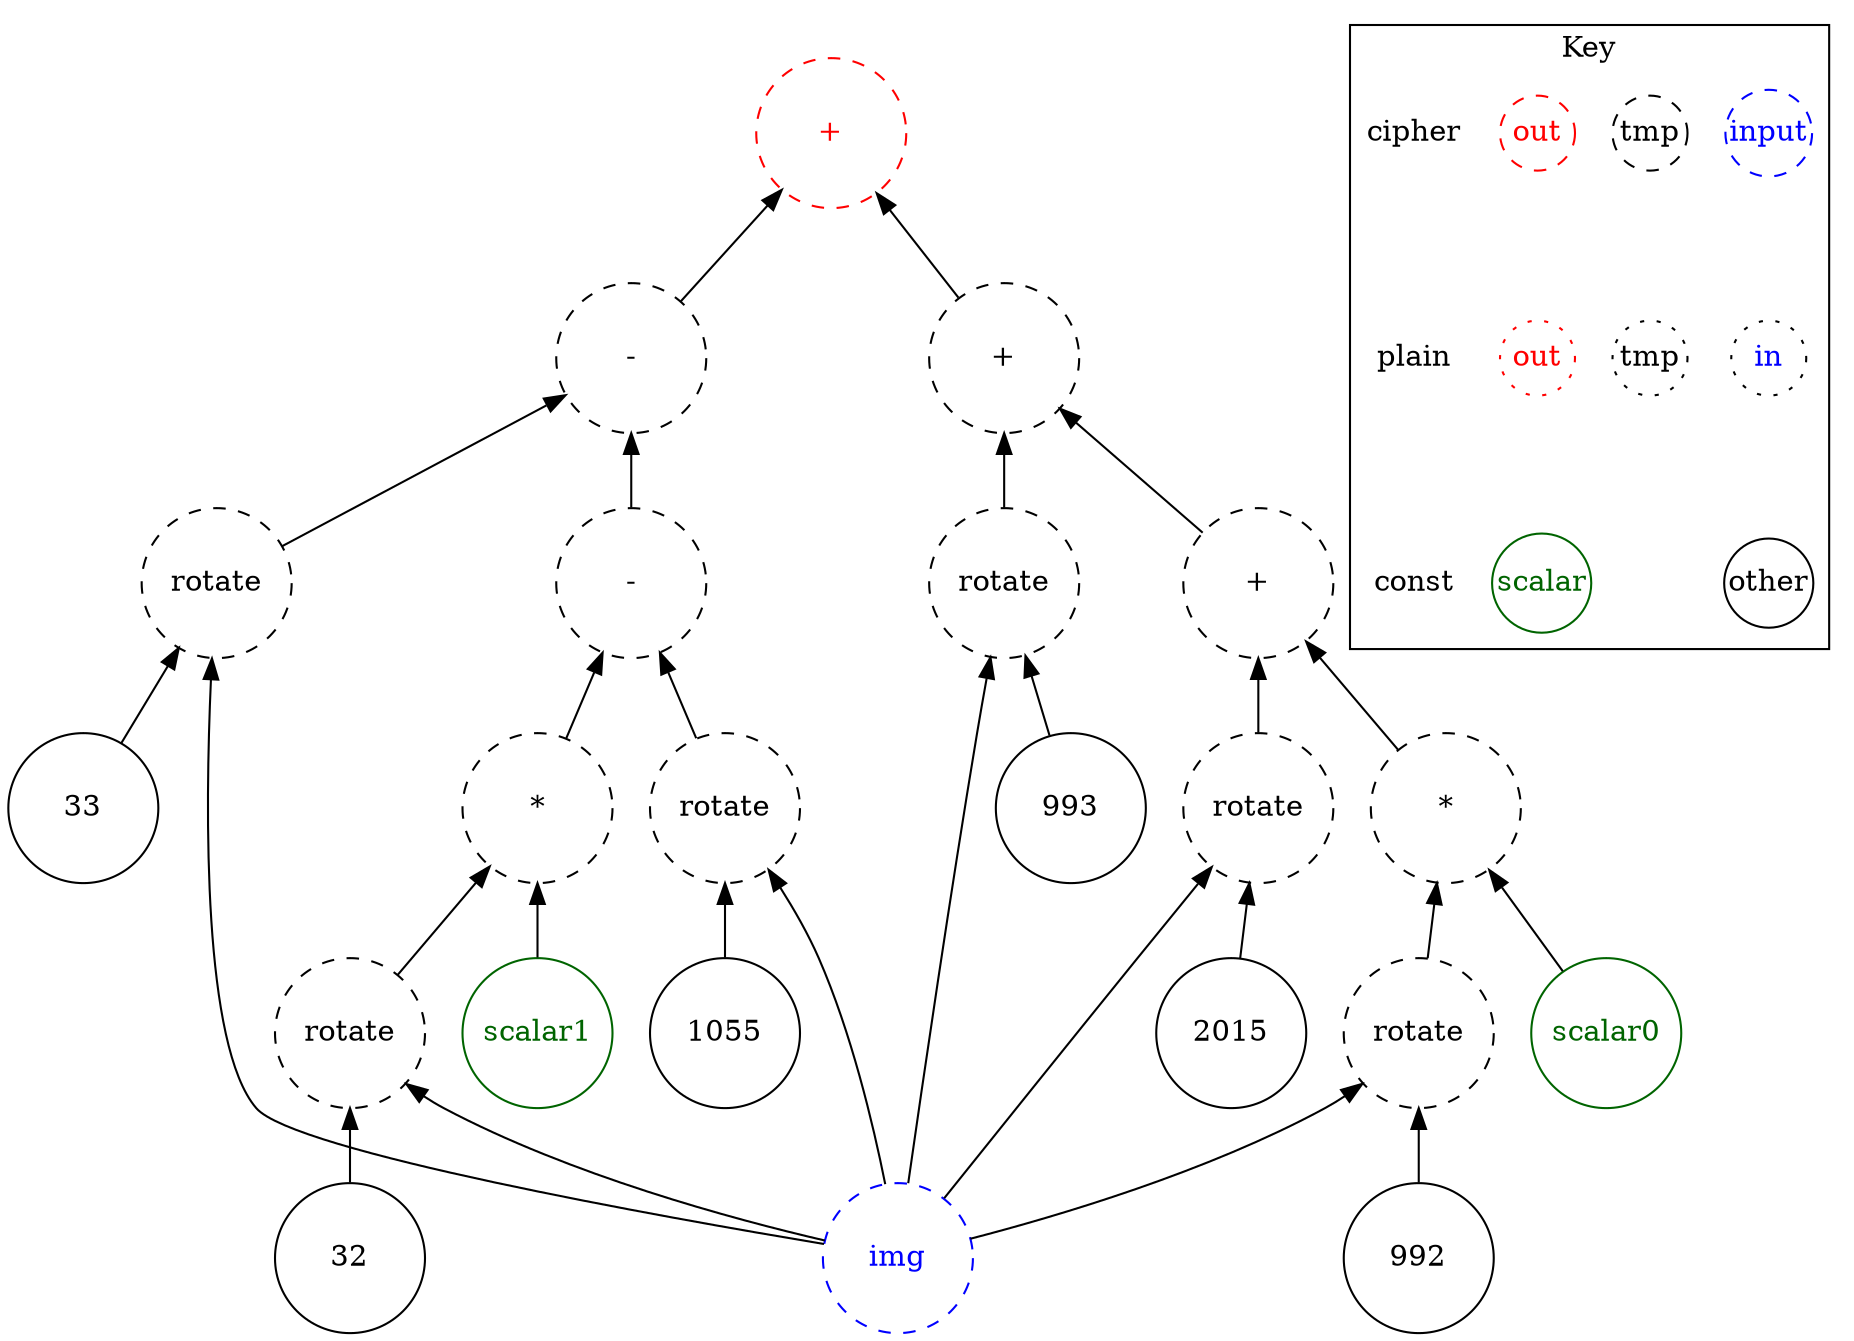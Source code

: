 digraph "gy_kernel" {
node [shape=circle width=1 margin=0]
edge [dir=back]
33 [label="33" style=solid]
ciphertext0 [label="img" style=dashed color=blue fontcolor=blue]
ciphertext11 [label="rotate" style=dashed]
ciphertext11 -> ciphertext0
ciphertext11 -> 33
1055 [label="1055" style=solid]
ciphertext9 [label="rotate" style=dashed]
ciphertext9 -> ciphertext0
ciphertext9 -> 1055
32 [label="32" style=solid]
ciphertext2 [label="rotate" style=dashed]
ciphertext2 -> ciphertext0
ciphertext2 -> 32
scalar1 [label="scalar1" style=solid color=darkgreen fontcolor=darkgreen]
ciphertext8 [label="*" style=dashed]
ciphertext8 -> scalar1
ciphertext8 -> ciphertext2
ciphertext10 [label="-" style=dashed]
ciphertext10 -> ciphertext8
ciphertext10 -> ciphertext9
ciphertext12 [label="-" style=dashed]
ciphertext12 -> ciphertext10
ciphertext12 -> ciphertext11
993 [label="993" style=solid]
ciphertext6 [label="rotate" style=dashed]
ciphertext6 -> ciphertext0
ciphertext6 -> 993
2015 [label="2015" style=solid]
ciphertext4 [label="rotate" style=dashed]
ciphertext4 -> ciphertext0
ciphertext4 -> 2015
992 [label="992" style=solid]
ciphertext1 [label="rotate" style=dashed]
ciphertext1 -> ciphertext0
ciphertext1 -> 992
scalar0 [label="scalar0" style=solid color=darkgreen fontcolor=darkgreen]
ciphertext3 [label="*" style=dashed]
ciphertext3 -> scalar0
ciphertext3 -> ciphertext1
ciphertext5 [label="+" style=dashed]
ciphertext5 -> ciphertext3
ciphertext5 -> ciphertext4
ciphertext7 [label="+" style=dashed]
ciphertext7 -> ciphertext5
ciphertext7 -> ciphertext6
ciphertext13 [label="+" style=dashed color=red fontcolor=red]
ciphertext13 -> ciphertext7
ciphertext13 -> ciphertext12
subgraph cluster_key {
    graph[label="Key"]
    node [width=0.5]
    edge [dir=forward style=invis]
    in_cipher [label=input color=blue fontcolor=blue style=dashed]
    tmp_cipher [label=tmp color=black fontcolor=black style=dashed]
    out_cipher [label=out color=red fontcolor=red style=dashed]
    cipher [shape=plain]

    in_plain [label=in icolor=blue fontcolor=blue style=dotted]
    tmp_plain [label=tmp color=black fontcolor=black style=dotted]
    out_plain [label=out color=red fontcolor=red style=dotted]
    plain [shape=plain]
    
    other [color=black fontcolor=black style=solid]
    scalar [color=darkgreen fontcolor=darkgreen style=solid]
    const[shape=plain]
    
    cipher -> plain
    plain -> const
    out_cipher -> out_plain
    in_cipher -> in_plain
    tmp_cipher -> tmp_plain
    in_plain -> other
    out_plain -> scalar
}
}
